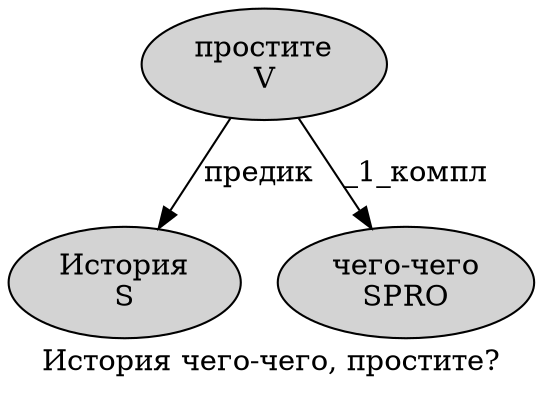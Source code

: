 digraph SENTENCE_3073 {
	graph [label="История чего-чего, простите?"]
	node [style=filled]
		0 [label="История
S" color="" fillcolor=lightgray penwidth=1 shape=ellipse]
		1 [label="чего-чего
SPRO" color="" fillcolor=lightgray penwidth=1 shape=ellipse]
		3 [label="простите
V" color="" fillcolor=lightgray penwidth=1 shape=ellipse]
			3 -> 0 [label="предик"]
			3 -> 1 [label="_1_компл"]
}